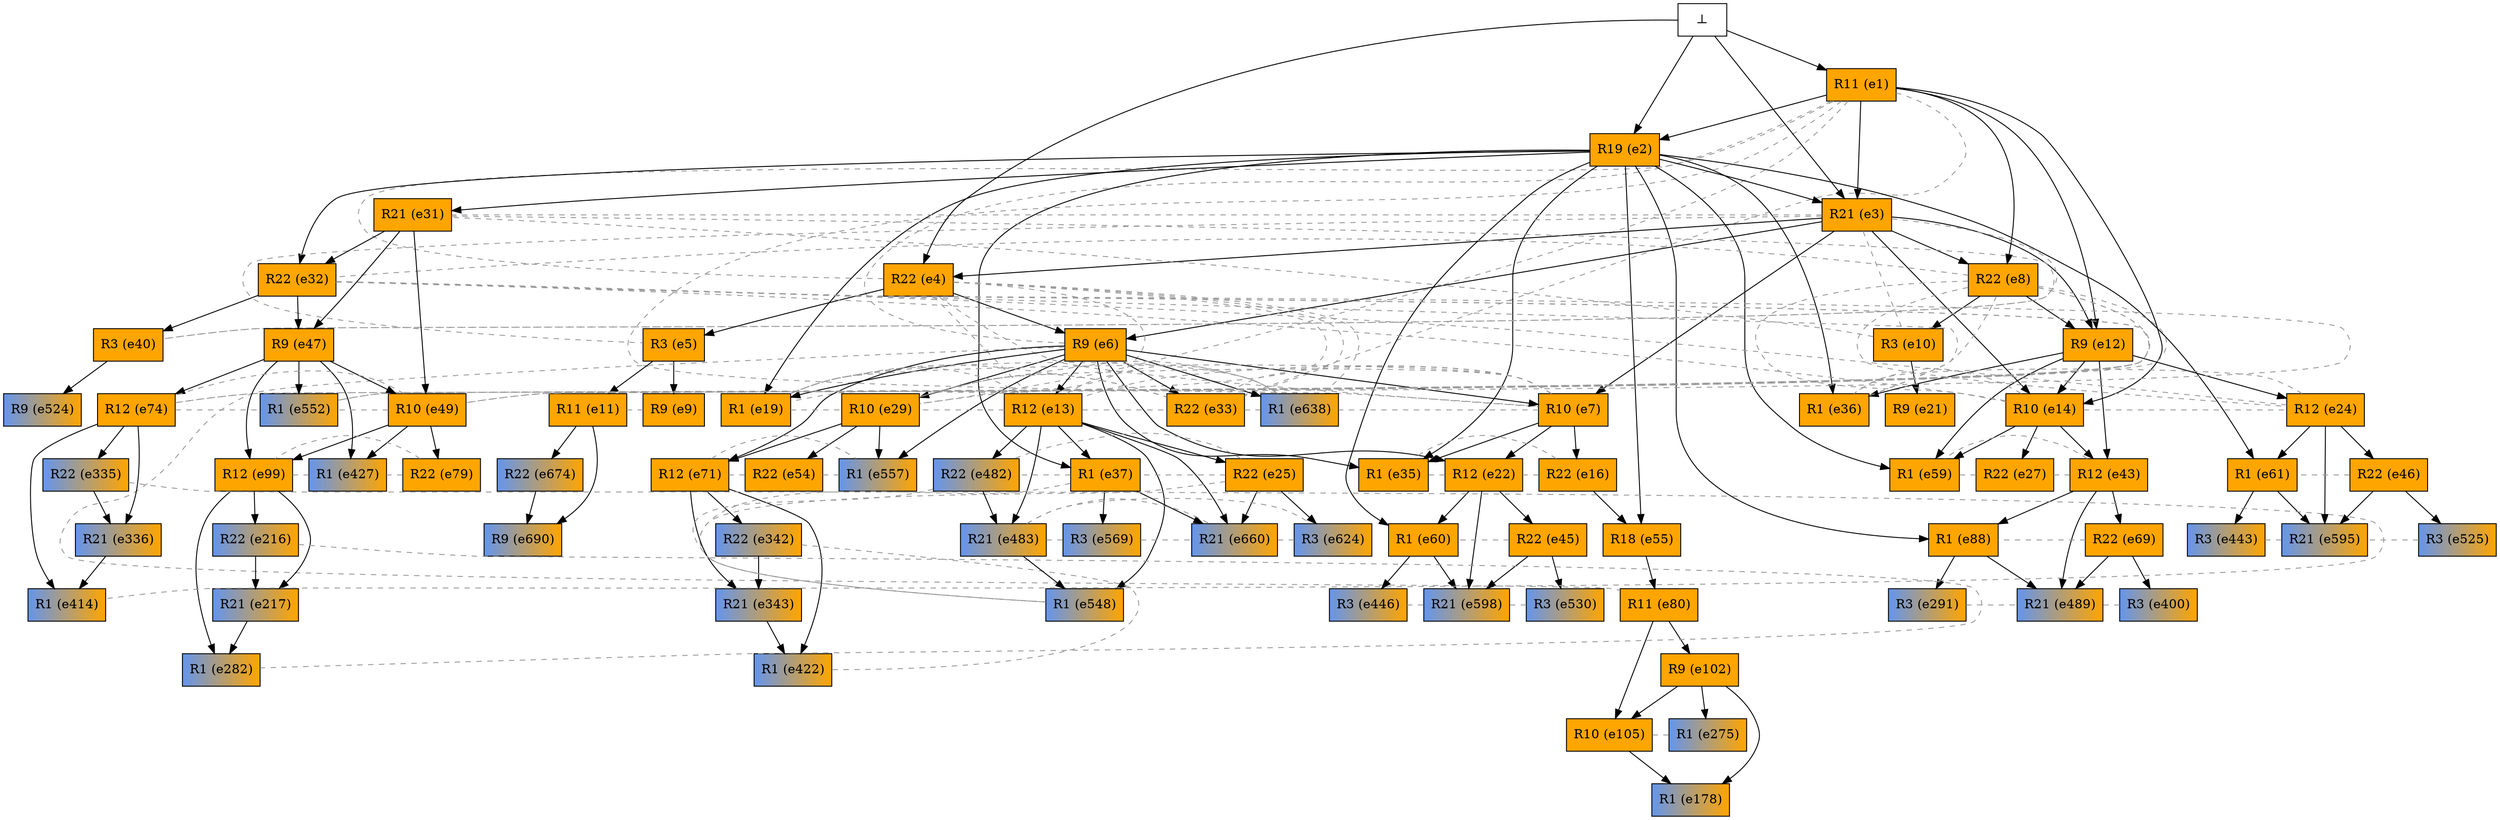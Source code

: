 digraph test {
  e1 -> e2;
  e1 -> e3;
  e2 -> e3;
  e3 -> e4;
  e4 -> e5;
  e3 -> e6;
  e4 -> e6;
  e3 -> e7;
  e6 -> e7;
  e1 -> e8;
  e3 -> e8;
  e5 -> e9;
  e8 -> e10;
  e5 -> e11;
  e1 -> e12;
  e3 -> e12;
  e8 -> e12;
  e6 -> e13;
  e1 -> e14;
  e3 -> e14;
  e12 -> e14;
  e7 -> e16;
  e2 -> e19;
  e6 -> e19;
  e10 -> e21;
  e6 -> e22;
  e7 -> e22;
  e12 -> e24;
  e13 -> e25;
  e14 -> e27;
  e6 -> e29;
  e2 -> e31;
  e2 -> e32;
  e31 -> e32;
  e6 -> e33;
  e2 -> e35;
  e6 -> e35;
  e7 -> e35;
  e2 -> e36;
  e12 -> e36;
  e2 -> e37;
  e13 -> e37;
  e32 -> e40;
  e12 -> e43;
  e14 -> e43;
  e22 -> e45;
  e24 -> e46;
  e31 -> e47;
  e32 -> e47;
  e31 -> e49;
  e47 -> e49;
  e29 -> e54;
  e2 -> e55;
  e16 -> e55;
  e2 -> e59;
  e12 -> e59;
  e14 -> e59;
  e2 -> e60;
  e22 -> e60;
  e2 -> e61;
  e24 -> e61;
  e43 -> e69;
  e6 -> e71;
  e29 -> e71;
  e47 -> e74;
  e49 -> e79;
  e55 -> e80;
  e2 -> e88;
  e43 -> e88;
  e47 -> e99;
  e49 -> e99;
  e80 -> e102;
  e80 -> e105;
  e102 -> e105;
  e102 -> e178;
  e105 -> e178;
  e99 -> e216;
  e99 -> e217;
  e216 -> e217;
  e102 -> e275;
  e99 -> e282;
  e217 -> e282;
  e88 -> e291;
  e74 -> e335;
  e74 -> e336;
  e335 -> e336;
  e71 -> e342;
  e71 -> e343;
  e342 -> e343;
  e69 -> e400;
  e74 -> e414;
  e336 -> e414;
  e71 -> e422;
  e343 -> e422;
  e47 -> e427;
  e49 -> e427;
  e61 -> e443;
  e60 -> e446;
  e13 -> e482;
  e13 -> e483;
  e482 -> e483;
  e43 -> e489;
  e69 -> e489;
  e88 -> e489;
  e40 -> e524;
  e46 -> e525;
  e45 -> e530;
  e13 -> e548;
  e483 -> e548;
  e47 -> e552;
  e6 -> e557;
  e29 -> e557;
  e37 -> e569;
  e24 -> e595;
  e46 -> e595;
  e61 -> e595;
  e22 -> e598;
  e45 -> e598;
  e60 -> e598;
  e25 -> e624;
  e6 -> e638;
  e13 -> e660;
  e25 -> e660;
  e37 -> e660;
  e11 -> e674;
  e11 -> e690;
  e674 -> e690;
  e0 -> e1;
  e0 -> e2;
  e0 -> e3;
  e0 -> e4;

//conflicts
  e1 -> e4 [arrowhead=none color=gray60 style=dashed constraint=false];
  e1 -> e6 [arrowhead=none color=gray60 style=dashed constraint=false];
  e1 -> e7 [arrowhead=none color=gray60 style=dashed constraint=false];
  e1 -> e29 [arrowhead=none color=gray60 style=dashed constraint=false];
  e1 -> e33 [arrowhead=none color=gray60 style=dashed constraint=false];
  e3 -> e5 [arrowhead=none color=gray60 style=dashed constraint=false];
  e3 -> e10 [arrowhead=none color=gray60 style=dashed constraint=false];
  e3 -> e31 [arrowhead=none color=gray60 style=dashed constraint=false];
  e3 -> e40 [arrowhead=none color=gray60 style=dashed constraint=false];
  e4 -> e7 [arrowhead=none color=gray60 style=dashed constraint=false];
  e4 -> e13 [arrowhead=none color=gray60 style=dashed constraint=false];
  e4 -> e19 [arrowhead=none color=gray60 style=dashed constraint=false];
  e4 -> e29 [arrowhead=none color=gray60 style=dashed constraint=false];
  e4 -> e33 [arrowhead=none color=gray60 style=dashed constraint=false];
  e4 -> e638 [arrowhead=none color=gray60 style=dashed constraint=false];
  e6 -> e80 [arrowhead=none color=gray60 style=dashed constraint=false];
  e7 -> e13 [arrowhead=none color=gray60 style=dashed constraint=false];
  e7 -> e19 [arrowhead=none color=gray60 style=dashed constraint=false];
  e7 -> e29 [arrowhead=none color=gray60 style=dashed constraint=false];
  e7 -> e33 [arrowhead=none color=gray60 style=dashed constraint=false];
  e7 -> e638 [arrowhead=none color=gray60 style=dashed constraint=false];
  e8 -> e14 [arrowhead=none color=gray60 style=dashed constraint=false];
  e8 -> e24 [arrowhead=none color=gray60 style=dashed constraint=false];
  e8 -> e32 [arrowhead=none color=gray60 style=dashed constraint=false];
  e8 -> e36 [arrowhead=none color=gray60 style=dashed constraint=false];
  e8 -> e49 [arrowhead=none color=gray60 style=dashed constraint=false];
  e8 -> e74 [arrowhead=none color=gray60 style=dashed constraint=false];
  e8 -> e552 [arrowhead=none color=gray60 style=dashed constraint=false];
  e9 -> e11 [arrowhead=none color=gray60 style=dashed constraint=false];
  e10 -> e31 [arrowhead=none color=gray60 style=dashed constraint=false];
  e13 -> e19 [arrowhead=none color=gray60 style=dashed constraint=false];
  e13 -> e29 [arrowhead=none color=gray60 style=dashed constraint=false];
  e13 -> e33 [arrowhead=none color=gray60 style=dashed constraint=false];
  e13 -> e638 [arrowhead=none color=gray60 style=dashed constraint=false];
  e14 -> e24 [arrowhead=none color=gray60 style=dashed constraint=false];
  e14 -> e32 [arrowhead=none color=gray60 style=dashed constraint=false];
  e14 -> e36 [arrowhead=none color=gray60 style=dashed constraint=false];
  e16 -> e22 [arrowhead=none color=gray60 style=dashed constraint=false];
  e16 -> e35 [arrowhead=none color=gray60 style=dashed constraint=false];
  e19 -> e29 [arrowhead=none color=gray60 style=dashed constraint=false];
  e19 -> e33 [arrowhead=none color=gray60 style=dashed constraint=false];
  e19 -> e638 [arrowhead=none color=gray60 style=dashed constraint=false];
  e22 -> e35 [arrowhead=none color=gray60 style=dashed constraint=false];
  e24 -> e32 [arrowhead=none color=gray60 style=dashed constraint=false];
  e24 -> e36 [arrowhead=none color=gray60 style=dashed constraint=false];
  e25 -> e37 [arrowhead=none color=gray60 style=dashed constraint=false];
  e25 -> e482 [arrowhead=none color=gray60 style=dashed constraint=false];
  e25 -> e548 [arrowhead=none color=gray60 style=dashed constraint=false];
  e27 -> e43 [arrowhead=none color=gray60 style=dashed constraint=false];
  e27 -> e59 [arrowhead=none color=gray60 style=dashed constraint=false];
  e29 -> e33 [arrowhead=none color=gray60 style=dashed constraint=false];
  e29 -> e638 [arrowhead=none color=gray60 style=dashed constraint=false];
  e31 -> e40 [arrowhead=none color=gray60 style=dashed constraint=false];
  e32 -> e36 [arrowhead=none color=gray60 style=dashed constraint=false];
  e32 -> e49 [arrowhead=none color=gray60 style=dashed constraint=false];
  e32 -> e74 [arrowhead=none color=gray60 style=dashed constraint=false];
  e32 -> e552 [arrowhead=none color=gray60 style=dashed constraint=false];
  e33 -> e638 [arrowhead=none color=gray60 style=dashed constraint=false];
  e37 -> e482 [arrowhead=none color=gray60 style=dashed constraint=false];
  e37 -> e548 [arrowhead=none color=gray60 style=dashed constraint=false];
  e43 -> e59 [arrowhead=none color=gray60 style=dashed constraint=false];
  e45 -> e60 [arrowhead=none color=gray60 style=dashed constraint=false];
  e46 -> e61 [arrowhead=none color=gray60 style=dashed constraint=false];
  e49 -> e74 [arrowhead=none color=gray60 style=dashed constraint=false];
  e49 -> e552 [arrowhead=none color=gray60 style=dashed constraint=false];
  e54 -> e71 [arrowhead=none color=gray60 style=dashed constraint=false];
  e54 -> e557 [arrowhead=none color=gray60 style=dashed constraint=false];
  e69 -> e88 [arrowhead=none color=gray60 style=dashed constraint=false];
  e71 -> e557 [arrowhead=none color=gray60 style=dashed constraint=false];
  e74 -> e552 [arrowhead=none color=gray60 style=dashed constraint=false];
  e79 -> e99 [arrowhead=none color=gray60 style=dashed constraint=false];
  e79 -> e427 [arrowhead=none color=gray60 style=dashed constraint=false];
  e99 -> e427 [arrowhead=none color=gray60 style=dashed constraint=false];
  e105 -> e275 [arrowhead=none color=gray60 style=dashed constraint=false];
  e216 -> e282 [arrowhead=none color=gray60 style=dashed constraint=false];
  e291 -> e489 [arrowhead=none color=gray60 style=dashed constraint=false];
  e335 -> e414 [arrowhead=none color=gray60 style=dashed constraint=false];
  e342 -> e422 [arrowhead=none color=gray60 style=dashed constraint=false];
  e400 -> e489 [arrowhead=none color=gray60 style=dashed constraint=false];
  e443 -> e595 [arrowhead=none color=gray60 style=dashed constraint=false];
  e446 -> e598 [arrowhead=none color=gray60 style=dashed constraint=false];
  e482 -> e548 [arrowhead=none color=gray60 style=dashed constraint=false];
  e483 -> e569 [arrowhead=none color=gray60 style=dashed constraint=false];
  e483 -> e624 [arrowhead=none color=gray60 style=dashed constraint=false];
  e483 -> e660 [arrowhead=none color=gray60 style=dashed constraint=false];
  e525 -> e595 [arrowhead=none color=gray60 style=dashed constraint=false];
  e530 -> e598 [arrowhead=none color=gray60 style=dashed constraint=false];
  e569 -> e660 [arrowhead=none color=gray60 style=dashed constraint=false];
  e624 -> e660 [arrowhead=none color=gray60 style=dashed constraint=false];

  e1 [color="black" fillcolor="orange:orange" label="R11 (e1)" shape=box style=filled];
  e2 [color="black" fillcolor="orange:orange" label="R19 (e2)" shape=box style=filled];
  e3 [color="black" fillcolor="orange:orange" label="R21 (e3)" shape=box style=filled];
  e4 [color="black" fillcolor="orange:orange" label="R22 (e4)" shape=box style=filled];
  e5 [color="black" fillcolor="orange:orange" label="R3 (e5)" shape=box style=filled];
  e6 [color="black" fillcolor="orange:orange" label="R9 (e6)" shape=box style=filled];
  e7 [color="black" fillcolor="orange:orange" label="R10 (e7)" shape=box style=filled];
  e8 [color="black" fillcolor="orange:orange" label="R22 (e8)" shape=box style=filled];
  e9 [color="black" fillcolor="orange:orange" label="R9 (e9)" shape=box style=filled];
  e10 [color="black" fillcolor="orange:orange" label="R3 (e10)" shape=box style=filled];
  e11 [color="black" fillcolor="orange:orange" label="R11 (e11)" shape=box style=filled];
  e12 [color="black" fillcolor="orange:orange" label="R9 (e12)" shape=box style=filled];
  e13 [color="black" fillcolor="orange:orange" label="R12 (e13)" shape=box style=filled];
  e14 [color="black" fillcolor="orange:orange" label="R10 (e14)" shape=box style=filled];
  e16 [color="black" fillcolor="orange:orange" label="R22 (e16)" shape=box style=filled];
  e19 [color="black" fillcolor="orange:orange" label="R1 (e19)" shape=box style=filled];
  e21 [color="black" fillcolor="orange:orange" label="R9 (e21)" shape=box style=filled];
  e22 [color="black" fillcolor="orange:orange" label="R12 (e22)" shape=box style=filled];
  e24 [color="black" fillcolor="orange:orange" label="R12 (e24)" shape=box style=filled];
  e25 [color="black" fillcolor="orange:orange" label="R22 (e25)" shape=box style=filled];
  e27 [color="black" fillcolor="orange:orange" label="R22 (e27)" shape=box style=filled];
  e29 [color="black" fillcolor="orange:orange" label="R10 (e29)" shape=box style=filled];
  e31 [color="black" fillcolor="orange:orange" label="R21 (e31)" shape=box style=filled];
  e32 [color="black" fillcolor="orange:orange" label="R22 (e32)" shape=box style=filled];
  e33 [color="black" fillcolor="orange:orange" label="R22 (e33)" shape=box style=filled];
  e35 [color="black" fillcolor="orange:orange" label="R1 (e35)" shape=box style=filled];
  e36 [color="black" fillcolor="orange:orange" label="R1 (e36)" shape=box style=filled];
  e37 [color="black" fillcolor="orange:orange" label="R1 (e37)" shape=box style=filled];
  e40 [color="black" fillcolor="orange:orange" label="R3 (e40)" shape=box style=filled];
  e43 [color="black" fillcolor="orange:orange" label="R12 (e43)" shape=box style=filled];
  e45 [color="black" fillcolor="orange:orange" label="R22 (e45)" shape=box style=filled];
  e46 [color="black" fillcolor="orange:orange" label="R22 (e46)" shape=box style=filled];
  e47 [color="black" fillcolor="orange:orange" label="R9 (e47)" shape=box style=filled];
  e49 [color="black" fillcolor="orange:orange" label="R10 (e49)" shape=box style=filled];
  e54 [color="black" fillcolor="orange:orange" label="R22 (e54)" shape=box style=filled];
  e55 [color="black" fillcolor="orange:orange" label="R18 (e55)" shape=box style=filled];
  e59 [color="black" fillcolor="orange:orange" label="R1 (e59)" shape=box style=filled];
  e60 [color="black" fillcolor="orange:orange" label="R1 (e60)" shape=box style=filled];
  e61 [color="black" fillcolor="orange:orange" label="R1 (e61)" shape=box style=filled];
  e69 [color="black" fillcolor="orange:orange" label="R22 (e69)" shape=box style=filled];
  e71 [color="black" fillcolor="orange:orange" label="R12 (e71)" shape=box style=filled];
  e74 [color="black" fillcolor="orange:orange" label="R12 (e74)" shape=box style=filled];
  e79 [color="black" fillcolor="orange:orange" label="R22 (e79)" shape=box style=filled];
  e80 [color="black" fillcolor="orange:orange" label="R11 (e80)" shape=box style=filled];
  e88 [color="black" fillcolor="orange:orange" label="R1 (e88)" shape=box style=filled];
  e99 [color="black" fillcolor="orange:orange" label="R12 (e99)" shape=box style=filled];
  e102 [color="black" fillcolor="orange:orange" label="R9 (e102)" shape=box style=filled];
  e105 [color="black" fillcolor="orange:orange" label="R10 (e105)" shape=box style=filled];
  e178 [color="black" fillcolor="cornflowerblue:orange" label="R1 (e178)" shape=box style=filled];
  e216 [color="black" fillcolor="cornflowerblue:orange" label="R22 (e216)" shape=box style=filled];
  e217 [color="black" fillcolor="cornflowerblue:orange" label="R21 (e217)" shape=box style=filled];
  e275 [color="black" fillcolor="cornflowerblue:orange" label="R1 (e275)" shape=box style=filled];
  e282 [color="black" fillcolor="cornflowerblue:orange" label="R1 (e282)" shape=box style=filled];
  e291 [color="black" fillcolor="cornflowerblue:orange" label="R3 (e291)" shape=box style=filled];
  e335 [color="black" fillcolor="cornflowerblue:orange" label="R22 (e335)" shape=box style=filled];
  e336 [color="black" fillcolor="cornflowerblue:orange" label="R21 (e336)" shape=box style=filled];
  e342 [color="black" fillcolor="cornflowerblue:orange" label="R22 (e342)" shape=box style=filled];
  e343 [color="black" fillcolor="cornflowerblue:orange" label="R21 (e343)" shape=box style=filled];
  e400 [color="black" fillcolor="cornflowerblue:orange" label="R3 (e400)" shape=box style=filled];
  e414 [color="black" fillcolor="cornflowerblue:orange" label="R1 (e414)" shape=box style=filled];
  e422 [color="black" fillcolor="cornflowerblue:orange" label="R1 (e422)" shape=box style=filled];
  e427 [color="black" fillcolor="cornflowerblue:orange" label="R1 (e427)" shape=box style=filled];
  e443 [color="black" fillcolor="cornflowerblue:orange" label="R3 (e443)" shape=box style=filled];
  e446 [color="black" fillcolor="cornflowerblue:orange" label="R3 (e446)" shape=box style=filled];
  e482 [color="black" fillcolor="cornflowerblue:orange" label="R22 (e482)" shape=box style=filled];
  e483 [color="black" fillcolor="cornflowerblue:orange" label="R21 (e483)" shape=box style=filled];
  e489 [color="black" fillcolor="cornflowerblue:orange" label="R21 (e489)" shape=box style=filled];
  e524 [color="black" fillcolor="cornflowerblue:orange" label="R9 (e524)" shape=box style=filled];
  e525 [color="black" fillcolor="cornflowerblue:orange" label="R3 (e525)" shape=box style=filled];
  e530 [color="black" fillcolor="cornflowerblue:orange" label="R3 (e530)" shape=box style=filled];
  e548 [color="black" fillcolor="cornflowerblue:orange" label="R1 (e548)" shape=box style=filled];
  e552 [color="black" fillcolor="cornflowerblue:orange" label="R1 (e552)" shape=box style=filled];
  e557 [color="black" fillcolor="cornflowerblue:orange" label="R1 (e557)" shape=box style=filled];
  e569 [color="black" fillcolor="cornflowerblue:orange" label="R3 (e569)" shape=box style=filled];
  e595 [color="black" fillcolor="cornflowerblue:orange" label="R21 (e595)" shape=box style=filled];
  e598 [color="black" fillcolor="cornflowerblue:orange" label="R21 (e598)" shape=box style=filled];
  e624 [color="black" fillcolor="cornflowerblue:orange" label="R3 (e624)" shape=box style=filled];
  e638 [color="black" fillcolor="cornflowerblue:orange" label="R1 (e638)" shape=box style=filled];
  e660 [color="black" fillcolor="cornflowerblue:orange" label="R21 (e660)" shape=box style=filled];
  e674 [color="black" fillcolor="cornflowerblue:orange" label="R22 (e674)" shape=box style=filled];
  e690 [color="black" fillcolor="cornflowerblue:orange" label="R9 (e690)" shape=box style=filled];
  e0 [fillcolor="white" label="⊥" shape=box style=filled];
}
